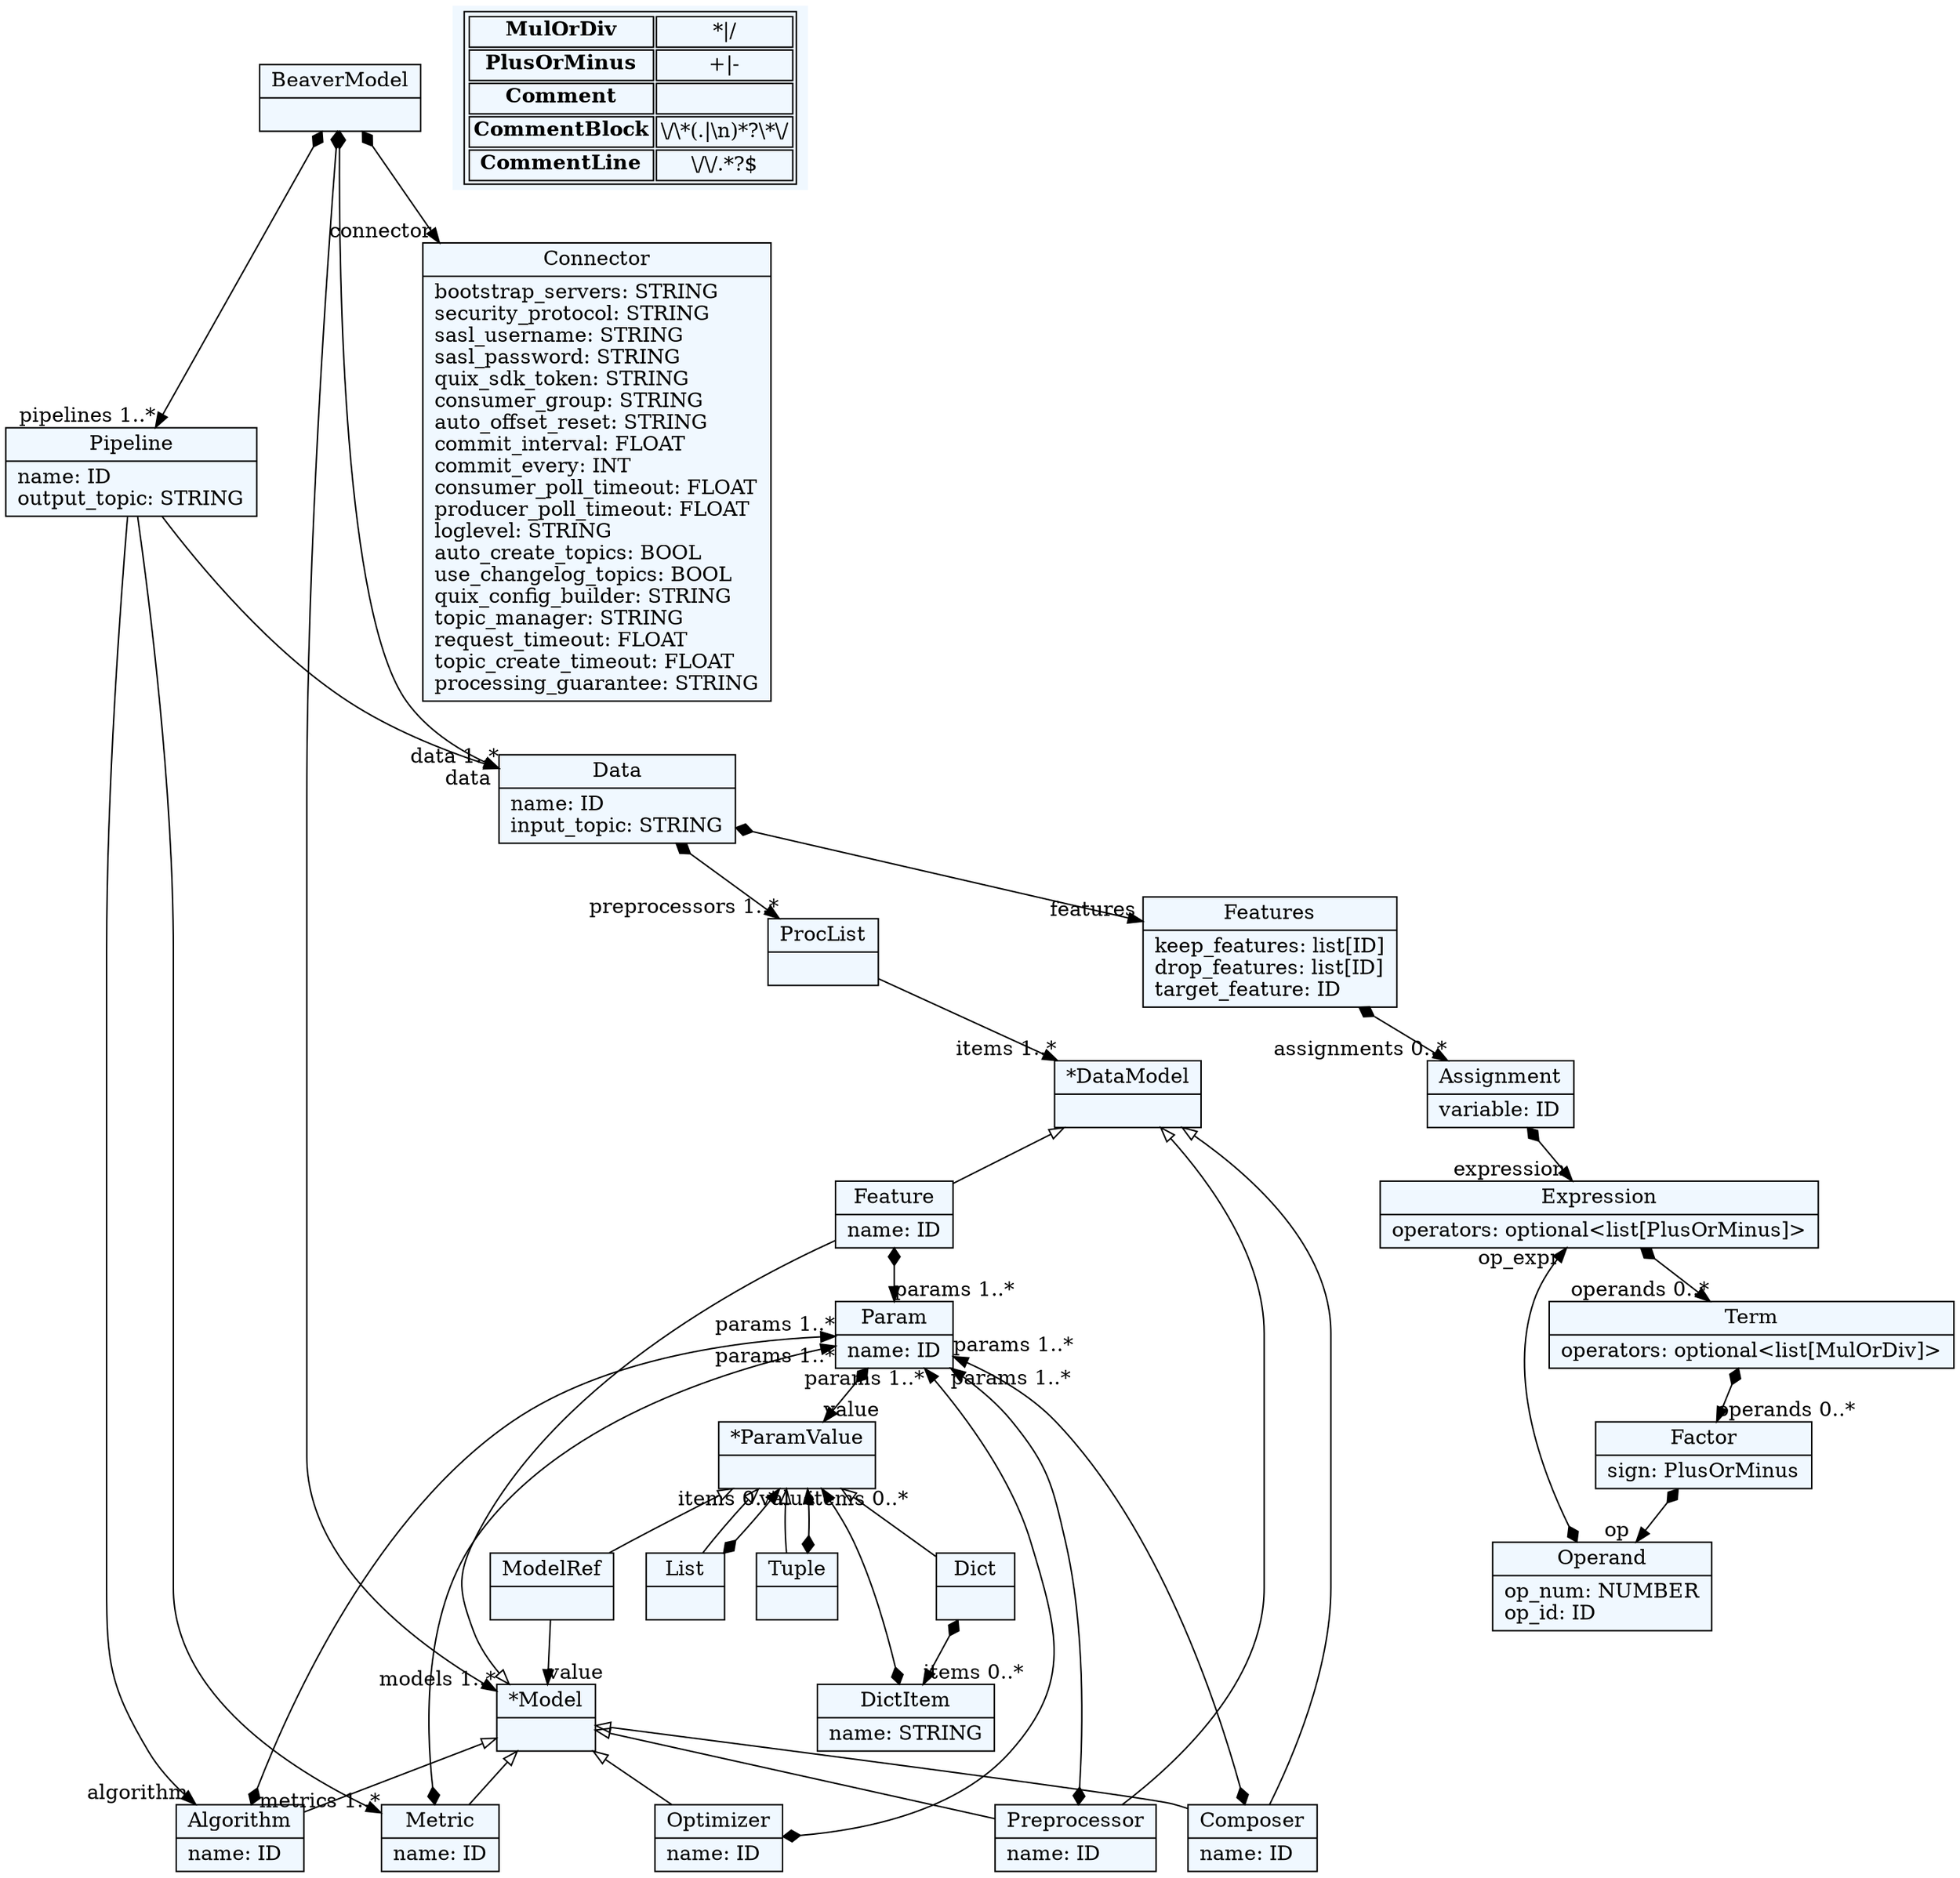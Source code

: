 
    digraph textX {
    fontname = "Bitstream Vera Sans"
    fontsize = 8
    node[
        shape=record,
        style=filled,
        fillcolor=aliceblue
    ]
    nodesep = 0.3
    edge[dir=black,arrowtail=empty]


133020966114496[ label="{BeaverModel|}"]

133020967748480[ label="{Pipeline|name: ID\loutput_topic: STRING\l}"]

133020965655504[ label="{Data|name: ID\linput_topic: STRING\l}"]

133020965656656[ label="{ProcList|}"]

133020965656800[ label="{Features|keep_features: list[ID]\ldrop_features: list[ID]\ltarget_feature: ID\l}"]

133020965653728[ label="{Assignment|variable: ID\l}"]

133020965653776[ label="{Expression|operators: optional\<list[PlusOrMinus]\>\l}"]

133020965653920[ label="{Term|operators: optional\<list[MulOrDiv]\>\l}"]

133020965654064[ label="{Factor|sign: PlusOrMinus\l}"]

133020966113824[ label="{Operand|op_num: NUMBER\lop_id: ID\l}"]

133020965654208[ label="{Connector|bootstrap_servers: STRING\lsecurity_protocol: STRING\lsasl_username: STRING\lsasl_password: STRING\lquix_sdk_token: STRING\lconsumer_group: STRING\lauto_offset_reset: STRING\lcommit_interval: FLOAT\lcommit_every: INT\lconsumer_poll_timeout: FLOAT\lproducer_poll_timeout: FLOAT\lloglevel: STRING\lauto_create_topics: BOOL\luse_changelog_topics: BOOL\lquix_config_builder: STRING\ltopic_manager: STRING\lrequest_timeout: FLOAT\ltopic_create_timeout: FLOAT\lprocessing_guarantee: STRING\l}"]

133020965654304[ label="{List|}"]

133020965654448[ label="{Tuple|}"]

133020965654736[ label="{Dict|}"]

133020965655456[ label="{DictItem|name: STRING\l}"]

133020965655792[ label="{ModelRef|}"]

133020965656176[ label="{Param|name: ID\l}"]

133020965655984[ label="{*ParamValue|}"]

133020965656848[ label="{*Model|}"]

133020965656560[ label="{*DataModel|}"]

133020965656944[ label="{Feature|name: ID\l}"]

133020965657040[ label="{Composer|name: ID\l}"]

133020965657136[ label="{Preprocessor|name: ID\l}"]

133020965657232[ label="{Algorithm|name: ID\l}"]

133020965657280[ label="{Optimizer|name: ID\l}"]

133020965657376[ label="{Metric|name: ID\l}"]



133020966114496 -> 133020965654208[arrowtail=diamond, dir=both, headlabel="connector "]
133020966114496 -> 133020965656848[arrowtail=diamond, dir=both, headlabel="models 1..*"]
133020966114496 -> 133020965655504[arrowtail=diamond, dir=both, headlabel="data 1..*"]
133020966114496 -> 133020967748480[arrowtail=diamond, dir=both, headlabel="pipelines 1..*"]
133020967748480 -> 133020965655504[headlabel="data "]
133020967748480 -> 133020965657232[headlabel="algorithm "]
133020967748480 -> 133020965657376[headlabel="metrics 1..*"]
133020965655504 -> 133020965656800[arrowtail=diamond, dir=both, headlabel="features "]
133020965655504 -> 133020965656656[arrowtail=diamond, dir=both, headlabel="preprocessors 1..*"]
133020965656656 -> 133020965656560[headlabel="items 1..*"]
133020965656800 -> 133020965653728[arrowtail=diamond, dir=both, headlabel="assignments 0..*"]
133020965653728 -> 133020965653776[arrowtail=diamond, dir=both, headlabel="expression "]
133020965653776 -> 133020965653920[arrowtail=diamond, dir=both, headlabel="operands 0..*"]
133020965653920 -> 133020965654064[arrowtail=diamond, dir=both, headlabel="operands 0..*"]
133020965654064 -> 133020966113824[arrowtail=diamond, dir=both, headlabel="op "]
133020966113824 -> 133020965653776[arrowtail=diamond, dir=both, headlabel="op_expr "]
133020965654304 -> 133020965655984[arrowtail=diamond, dir=both, headlabel="items 0..*"]
133020965654448 -> 133020965655984[arrowtail=diamond, dir=both, headlabel="items 0..*"]
133020965654736 -> 133020965655456[arrowtail=diamond, dir=both, headlabel="items 0..*"]
133020965655456 -> 133020965655984[arrowtail=diamond, dir=both, headlabel="value "]
133020965655792 -> 133020965656848[headlabel="value "]
133020965656176 -> 133020965655984[arrowtail=diamond, dir=both, headlabel="value "]
133020965655984 -> 133020965654448 [dir=back]
133020965655984 -> 133020965654304 [dir=back]
133020965655984 -> 133020965654736 [dir=back]
133020965655984 -> 133020965655792 [dir=back]
133020965656848 -> 133020965657040 [dir=back]
133020965656848 -> 133020965657136 [dir=back]
133020965656848 -> 133020965656944 [dir=back]
133020965656848 -> 133020965657232 [dir=back]
133020965656848 -> 133020965657280 [dir=back]
133020965656848 -> 133020965657376 [dir=back]
133020965656560 -> 133020965657040 [dir=back]
133020965656560 -> 133020965657136 [dir=back]
133020965656560 -> 133020965656944 [dir=back]
133020965656944 -> 133020965656176[arrowtail=diamond, dir=both, headlabel="params 1..*"]
133020965657040 -> 133020965656176[arrowtail=diamond, dir=both, headlabel="params 1..*"]
133020965657136 -> 133020965656176[arrowtail=diamond, dir=both, headlabel="params 1..*"]
133020965657232 -> 133020965656176[arrowtail=diamond, dir=both, headlabel="params 1..*"]
133020965657280 -> 133020965656176[arrowtail=diamond, dir=both, headlabel="params 1..*"]
133020965657376 -> 133020965656176[arrowtail=diamond, dir=both, headlabel="params 1..*"]
match_rules [ shape=plaintext, label=< <table>
	<tr>
		<td><b>MulOrDiv</b></td><td>*|/</td>
	</tr>
	<tr>
		<td><b>PlusOrMinus</b></td><td>+|-</td>
	</tr>
	<tr>
		<td><b>Comment</b></td><td></td>
	</tr>
	<tr>
		<td><b>CommentBlock</b></td><td>\/\*(.|\n)*?\*\/</td>
	</tr>
	<tr>
		<td><b>CommentLine</b></td><td>\/\/.*?$</td>
	</tr>
</table> >]


}
